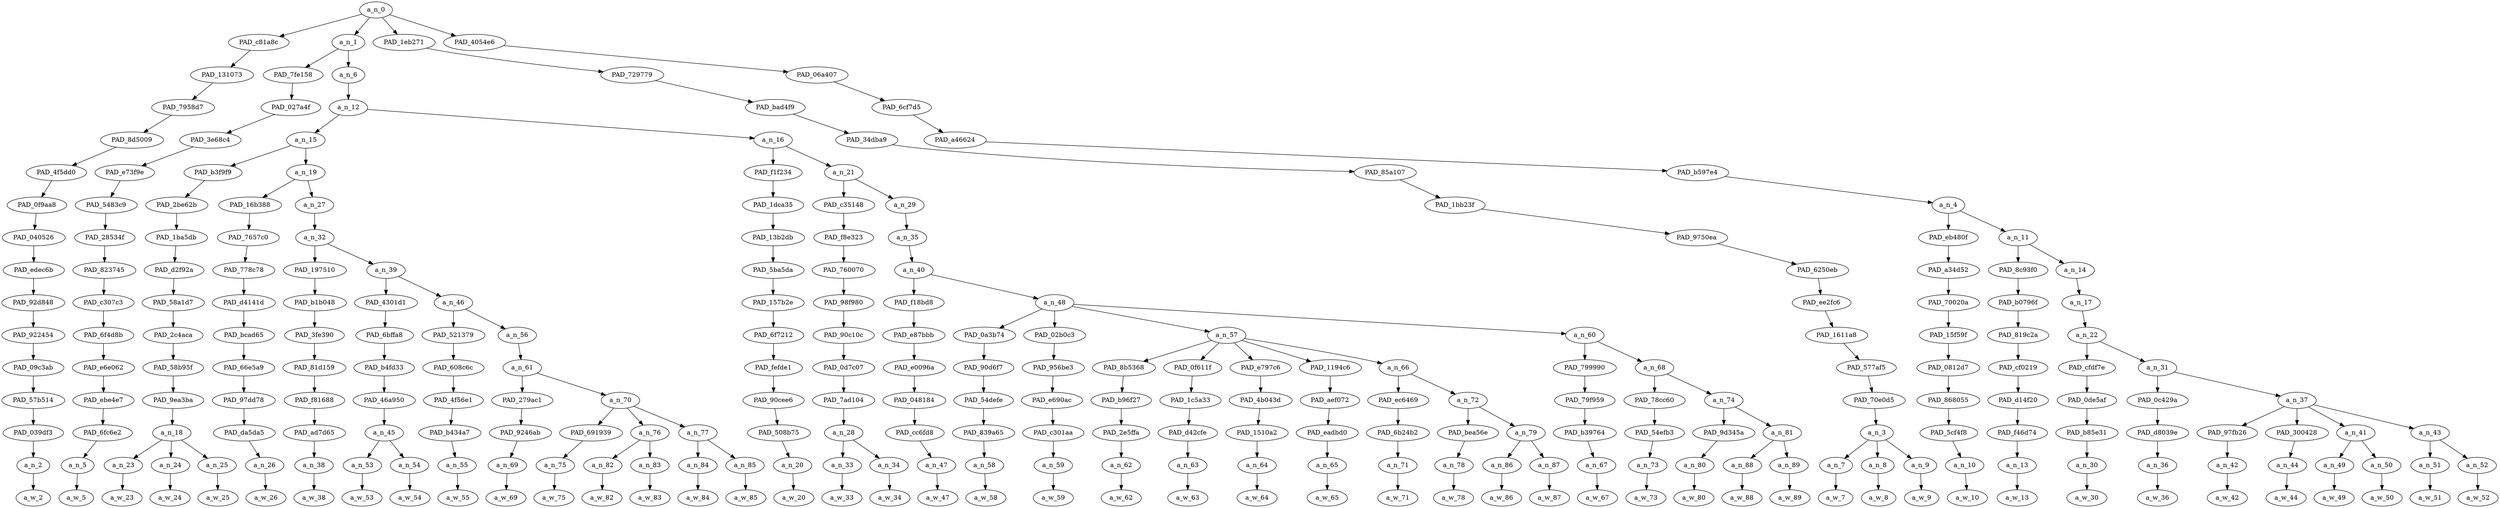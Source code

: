 strict digraph "" {
	a_n_0	[div_dir=-1,
		index=0,
		level=15,
		pos="28.577042643229166,15!",
		text_span="[0, 1, 2, 3, 4, 5, 6, 7, 8, 9, 10, 11, 12, 13, 14, 15, 16, 17, 18, 19, 20, 21, 22, 23, 24, 25, 26, 27, 28, 29, 30, 31, 32, 33, 34, \
35, 36, 37, 38, 39, 40, 41, 42, 43, 44, 45, 46, 47]",
		value=1.00000002];
	PAD_c81a8c	[div_dir=1,
		index=1,
		level=14,
		pos="34.0,14!",
		text_span="[34]",
		value=0.02004068];
	a_n_0 -> PAD_c81a8c;
	a_n_1	[div_dir=-1,
		index=0,
		level=14,
		pos="5.198795572916667,14!",
		text_span="[0, 1, 2, 3, 4, 5, 6, 7, 8, 9, 10, 11, 12, 13, 14, 15, 16, 17, 18, 19, 20, 21, 22, 23, 24, 25, 26, 27, 28, 29, 30, 31, 32, 33]",
		value=0.53122114];
	a_n_0 -> a_n_1;
	PAD_1eb271	[div_dir=-1,
		index=2,
		level=14,
		pos="36.0,14!",
		text_span="[35, 36, 37]",
		value=0.27942678];
	a_n_0 -> PAD_1eb271;
	PAD_4054e6	[div_dir=-1,
		index=3,
		level=14,
		pos="39.109375,14!",
		text_span="[38, 39, 40, 41, 42, 43, 44, 45, 46, 47]",
		value=0.16919299];
	a_n_0 -> PAD_4054e6;
	PAD_131073	[div_dir=1,
		index=2,
		level=13,
		pos="34.0,13!",
		text_span="[34]",
		value=0.02004068];
	PAD_c81a8c -> PAD_131073;
	PAD_7958d7	[div_dir=1,
		index=2,
		level=12,
		pos="34.0,12!",
		text_span="[34]",
		value=0.02004068];
	PAD_131073 -> PAD_7958d7;
	PAD_8d5009	[div_dir=1,
		index=3,
		level=11,
		pos="34.0,11!",
		text_span="[34]",
		value=0.02004068];
	PAD_7958d7 -> PAD_8d5009;
	PAD_4f5dd0	[div_dir=1,
		index=5,
		level=10,
		pos="34.0,10!",
		text_span="[34]",
		value=0.02004068];
	PAD_8d5009 -> PAD_4f5dd0;
	PAD_0f9aa8	[div_dir=1,
		index=7,
		level=9,
		pos="34.0,9!",
		text_span="[34]",
		value=0.02004068];
	PAD_4f5dd0 -> PAD_0f9aa8;
	PAD_040526	[div_dir=1,
		index=7,
		level=8,
		pos="34.0,8!",
		text_span="[34]",
		value=0.02004068];
	PAD_0f9aa8 -> PAD_040526;
	PAD_edec6b	[div_dir=1,
		index=8,
		level=7,
		pos="34.0,7!",
		text_span="[34]",
		value=0.02004068];
	PAD_040526 -> PAD_edec6b;
	PAD_92d848	[div_dir=1,
		index=10,
		level=6,
		pos="34.0,6!",
		text_span="[34]",
		value=0.02004068];
	PAD_edec6b -> PAD_92d848;
	PAD_922454	[div_dir=1,
		index=14,
		level=5,
		pos="34.0,5!",
		text_span="[34]",
		value=0.02004068];
	PAD_92d848 -> PAD_922454;
	PAD_09c3ab	[div_dir=1,
		index=19,
		level=4,
		pos="34.0,4!",
		text_span="[34]",
		value=0.02004068];
	PAD_922454 -> PAD_09c3ab;
	PAD_57b514	[div_dir=1,
		index=22,
		level=3,
		pos="34.0,3!",
		text_span="[34]",
		value=0.02004068];
	PAD_09c3ab -> PAD_57b514;
	PAD_039df3	[div_dir=1,
		index=26,
		level=2,
		pos="34.0,2!",
		text_span="[34]",
		value=0.02004068];
	PAD_57b514 -> PAD_039df3;
	a_n_2	[div_dir=1,
		index=34,
		level=1,
		pos="34.0,1!",
		text_span="[34]",
		value=0.02004068];
	PAD_039df3 -> a_n_2;
	a_w_2	[div_dir=0,
		index=34,
		level=0,
		pos="34,0!",
		text_span="[34]",
		value=will];
	a_n_2 -> a_w_2;
	PAD_7fe158	[div_dir=-1,
		index=0,
		level=13,
		pos="0.0,13!",
		text_span="[0]",
		value=0.03422652];
	a_n_1 -> PAD_7fe158;
	a_n_6	[div_dir=-1,
		index=1,
		level=13,
		pos="10.397591145833333,13!",
		text_span="[1, 2, 3, 4, 5, 6, 7, 8, 9, 10, 11, 12, 13, 14, 15, 16, 17, 18, 19, 20, 21, 22, 23, 24, 25, 26, 27, 28, 29, 30, 31, 32, 33]",
		value=0.49694201];
	a_n_1 -> a_n_6;
	PAD_027a4f	[div_dir=-1,
		index=0,
		level=12,
		pos="0.0,12!",
		text_span="[0]",
		value=0.03422652];
	PAD_7fe158 -> PAD_027a4f;
	PAD_3e68c4	[div_dir=-1,
		index=0,
		level=11,
		pos="0.0,11!",
		text_span="[0]",
		value=0.03422652];
	PAD_027a4f -> PAD_3e68c4;
	PAD_e73f9e	[div_dir=-1,
		index=0,
		level=10,
		pos="0.0,10!",
		text_span="[0]",
		value=0.03422652];
	PAD_3e68c4 -> PAD_e73f9e;
	PAD_5483c9	[div_dir=-1,
		index=0,
		level=9,
		pos="0.0,9!",
		text_span="[0]",
		value=0.03422652];
	PAD_e73f9e -> PAD_5483c9;
	PAD_28534f	[div_dir=-1,
		index=0,
		level=8,
		pos="0.0,8!",
		text_span="[0]",
		value=0.03422652];
	PAD_5483c9 -> PAD_28534f;
	PAD_823745	[div_dir=-1,
		index=0,
		level=7,
		pos="0.0,7!",
		text_span="[0]",
		value=0.03422652];
	PAD_28534f -> PAD_823745;
	PAD_c307c3	[div_dir=-1,
		index=0,
		level=6,
		pos="0.0,6!",
		text_span="[0]",
		value=0.03422652];
	PAD_823745 -> PAD_c307c3;
	PAD_6f4d8b	[div_dir=-1,
		index=0,
		level=5,
		pos="0.0,5!",
		text_span="[0]",
		value=0.03422652];
	PAD_c307c3 -> PAD_6f4d8b;
	PAD_e6e062	[div_dir=-1,
		index=0,
		level=4,
		pos="0.0,4!",
		text_span="[0]",
		value=0.03422652];
	PAD_6f4d8b -> PAD_e6e062;
	PAD_ebe4e7	[div_dir=-1,
		index=0,
		level=3,
		pos="0.0,3!",
		text_span="[0]",
		value=0.03422652];
	PAD_e6e062 -> PAD_ebe4e7;
	PAD_6fc6e2	[div_dir=-1,
		index=0,
		level=2,
		pos="0.0,2!",
		text_span="[0]",
		value=0.03422652];
	PAD_ebe4e7 -> PAD_6fc6e2;
	a_n_5	[div_dir=-1,
		index=0,
		level=1,
		pos="0.0,1!",
		text_span="[0]",
		value=0.03422652];
	PAD_6fc6e2 -> a_n_5;
	a_w_5	[div_dir=0,
		index=0,
		level=0,
		pos="0,0!",
		text_span="[0]",
		value="<user>"];
	a_n_5 -> a_w_5;
	a_n_12	[div_dir=-1,
		index=1,
		level=12,
		pos="10.397591145833333,12!",
		text_span="[1, 2, 3, 4, 5, 6, 7, 8, 9, 10, 11, 12, 13, 14, 15, 16, 17, 18, 19, 20, 21, 22, 23, 24, 25, 26, 27, 28, 29, 30, 31, 32, 33]",
		value=0.49689304];
	a_n_6 -> a_n_12;
	a_n_15	[div_dir=-1,
		index=1,
		level=11,
		pos="3.6041666666666665,11!",
		text_span="[1, 2, 3, 4, 5, 6, 7, 8, 9, 10, 11, 12, 13, 14]",
		value=0.27815458];
	a_n_12 -> a_n_15;
	a_n_16	[div_dir=-1,
		index=2,
		level=11,
		pos="17.191015625,11!",
		text_span="[15, 16, 17, 18, 19, 20, 21, 22, 23, 24, 25, 26, 27, 28, 29, 30, 31, 32, 33]",
		value=0.21868947];
	a_n_12 -> a_n_16;
	PAD_b3f9f9	[div_dir=-1,
		index=1,
		level=10,
		pos="2.0,10!",
		text_span="[1, 2, 3]",
		value=0.05408874];
	a_n_15 -> PAD_b3f9f9;
	a_n_19	[div_dir=-1,
		index=2,
		level=10,
		pos="5.208333333333333,10!",
		text_span="[4, 5, 6, 7, 8, 9, 10, 11, 12, 13, 14]",
		value=0.22402034];
	a_n_15 -> a_n_19;
	PAD_2be62b	[div_dir=-1,
		index=1,
		level=9,
		pos="2.0,9!",
		text_span="[1, 2, 3]",
		value=0.05408874];
	PAD_b3f9f9 -> PAD_2be62b;
	PAD_1ba5db	[div_dir=-1,
		index=1,
		level=8,
		pos="2.0,8!",
		text_span="[1, 2, 3]",
		value=0.05408874];
	PAD_2be62b -> PAD_1ba5db;
	PAD_d2f92a	[div_dir=-1,
		index=1,
		level=7,
		pos="2.0,7!",
		text_span="[1, 2, 3]",
		value=0.05408874];
	PAD_1ba5db -> PAD_d2f92a;
	PAD_58a1d7	[div_dir=-1,
		index=1,
		level=6,
		pos="2.0,6!",
		text_span="[1, 2, 3]",
		value=0.05408874];
	PAD_d2f92a -> PAD_58a1d7;
	PAD_2c4aca	[div_dir=-1,
		index=1,
		level=5,
		pos="2.0,5!",
		text_span="[1, 2, 3]",
		value=0.05408874];
	PAD_58a1d7 -> PAD_2c4aca;
	PAD_58b95f	[div_dir=-1,
		index=1,
		level=4,
		pos="2.0,4!",
		text_span="[1, 2, 3]",
		value=0.05408874];
	PAD_2c4aca -> PAD_58b95f;
	PAD_9ea3ba	[div_dir=-1,
		index=1,
		level=3,
		pos="2.0,3!",
		text_span="[1, 2, 3]",
		value=0.05408874];
	PAD_58b95f -> PAD_9ea3ba;
	a_n_18	[div_dir=-1,
		index=1,
		level=2,
		pos="2.0,2!",
		text_span="[1, 2, 3]",
		value=0.05408874];
	PAD_9ea3ba -> a_n_18;
	a_n_23	[div_dir=-1,
		index=1,
		level=1,
		pos="1.0,1!",
		text_span="[1]",
		value=0.01632339];
	a_n_18 -> a_n_23;
	a_n_24	[div_dir=-1,
		index=2,
		level=1,
		pos="2.0,1!",
		text_span="[2]",
		value=0.01688081];
	a_n_18 -> a_n_24;
	a_n_25	[div_dir=1,
		index=3,
		level=1,
		pos="3.0,1!",
		text_span="[3]",
		value=0.02082715];
	a_n_18 -> a_n_25;
	a_w_23	[div_dir=0,
		index=1,
		level=0,
		pos="1,0!",
		text_span="[1]",
		value=the];
	a_n_23 -> a_w_23;
	a_w_24	[div_dir=0,
		index=2,
		level=0,
		pos="2,0!",
		text_span="[2]",
		value=same];
	a_n_24 -> a_w_24;
	a_w_25	[div_dir=0,
		index=3,
		level=0,
		pos="3,0!",
		text_span="[3]",
		value=people];
	a_n_25 -> a_w_25;
	PAD_16b388	[div_dir=-1,
		index=2,
		level=9,
		pos="4.0,9!",
		text_span="[4]",
		value=0.01323793];
	a_n_19 -> PAD_16b388;
	a_n_27	[div_dir=-1,
		index=3,
		level=9,
		pos="6.416666666666666,9!",
		text_span="[5, 6, 7, 8, 9, 10, 11, 12, 13, 14]",
		value=0.21075920];
	a_n_19 -> a_n_27;
	PAD_7657c0	[div_dir=-1,
		index=2,
		level=8,
		pos="4.0,8!",
		text_span="[4]",
		value=0.01323793];
	PAD_16b388 -> PAD_7657c0;
	PAD_778c78	[div_dir=-1,
		index=2,
		level=7,
		pos="4.0,7!",
		text_span="[4]",
		value=0.01323793];
	PAD_7657c0 -> PAD_778c78;
	PAD_d4141d	[div_dir=-1,
		index=2,
		level=6,
		pos="4.0,6!",
		text_span="[4]",
		value=0.01323793];
	PAD_778c78 -> PAD_d4141d;
	PAD_bcad65	[div_dir=-1,
		index=2,
		level=5,
		pos="4.0,5!",
		text_span="[4]",
		value=0.01323793];
	PAD_d4141d -> PAD_bcad65;
	PAD_66e5a9	[div_dir=-1,
		index=2,
		level=4,
		pos="4.0,4!",
		text_span="[4]",
		value=0.01323793];
	PAD_bcad65 -> PAD_66e5a9;
	PAD_97dd78	[div_dir=-1,
		index=2,
		level=3,
		pos="4.0,3!",
		text_span="[4]",
		value=0.01323793];
	PAD_66e5a9 -> PAD_97dd78;
	PAD_da5da5	[div_dir=-1,
		index=2,
		level=2,
		pos="4.0,2!",
		text_span="[4]",
		value=0.01323793];
	PAD_97dd78 -> PAD_da5da5;
	a_n_26	[div_dir=-1,
		index=4,
		level=1,
		pos="4.0,1!",
		text_span="[4]",
		value=0.01323793];
	PAD_da5da5 -> a_n_26;
	a_w_26	[div_dir=0,
		index=4,
		level=0,
		pos="4,0!",
		text_span="[4]",
		value=who];
	a_n_26 -> a_w_26;
	a_n_32	[div_dir=-1,
		index=3,
		level=8,
		pos="6.416666666666666,8!",
		text_span="[5, 6, 7, 8, 9, 10, 11, 12, 13, 14]",
		value=0.21075193];
	a_n_27 -> a_n_32;
	PAD_197510	[div_dir=-1,
		index=3,
		level=7,
		pos="5.0,7!",
		text_span="[5]",
		value=0.02201901];
	a_n_32 -> PAD_197510;
	a_n_39	[div_dir=1,
		index=4,
		level=7,
		pos="7.833333333333333,7!",
		text_span="[6, 7, 8, 9, 10, 11, 12, 13, 14]",
		value=0.18872565];
	a_n_32 -> a_n_39;
	PAD_b1b048	[div_dir=-1,
		index=3,
		level=6,
		pos="5.0,6!",
		text_span="[5]",
		value=0.02201901];
	PAD_197510 -> PAD_b1b048;
	PAD_3fe390	[div_dir=-1,
		index=3,
		level=5,
		pos="5.0,5!",
		text_span="[5]",
		value=0.02201901];
	PAD_b1b048 -> PAD_3fe390;
	PAD_81d159	[div_dir=-1,
		index=3,
		level=4,
		pos="5.0,4!",
		text_span="[5]",
		value=0.02201901];
	PAD_3fe390 -> PAD_81d159;
	PAD_f81688	[div_dir=-1,
		index=3,
		level=3,
		pos="5.0,3!",
		text_span="[5]",
		value=0.02201901];
	PAD_81d159 -> PAD_f81688;
	PAD_ad7d65	[div_dir=-1,
		index=3,
		level=2,
		pos="5.0,2!",
		text_span="[5]",
		value=0.02201901];
	PAD_f81688 -> PAD_ad7d65;
	a_n_38	[div_dir=-1,
		index=5,
		level=1,
		pos="5.0,1!",
		text_span="[5]",
		value=0.02201901];
	PAD_ad7d65 -> a_n_38;
	a_w_38	[div_dir=0,
		index=5,
		level=0,
		pos="5,0!",
		text_span="[5]",
		value=defend];
	a_n_38 -> a_w_38;
	PAD_4301d1	[div_dir=1,
		index=4,
		level=6,
		pos="6.5,6!",
		text_span="[6, 7]",
		value=0.03554304];
	a_n_39 -> PAD_4301d1;
	a_n_46	[div_dir=1,
		index=5,
		level=6,
		pos="9.166666666666666,6!",
		text_span="[8, 9, 10, 11, 12, 13, 14]",
		value=0.15315936];
	a_n_39 -> a_n_46;
	PAD_6bffa8	[div_dir=1,
		index=4,
		level=5,
		pos="6.5,5!",
		text_span="[6, 7]",
		value=0.03554304];
	PAD_4301d1 -> PAD_6bffa8;
	PAD_b4fd33	[div_dir=1,
		index=4,
		level=4,
		pos="6.5,4!",
		text_span="[6, 7]",
		value=0.03554304];
	PAD_6bffa8 -> PAD_b4fd33;
	PAD_46a950	[div_dir=1,
		index=4,
		level=3,
		pos="6.5,3!",
		text_span="[6, 7]",
		value=0.03554304];
	PAD_b4fd33 -> PAD_46a950;
	a_n_45	[div_dir=1,
		index=4,
		level=2,
		pos="6.5,2!",
		text_span="[6, 7]",
		value=0.03554304];
	PAD_46a950 -> a_n_45;
	a_n_53	[div_dir=1,
		index=6,
		level=1,
		pos="6.0,1!",
		text_span="[6]",
		value=0.01133853];
	a_n_45 -> a_n_53;
	a_n_54	[div_dir=1,
		index=7,
		level=1,
		pos="7.0,1!",
		text_span="[7]",
		value=0.02418230];
	a_n_45 -> a_n_54;
	a_w_53	[div_dir=0,
		index=6,
		level=0,
		pos="6,0!",
		text_span="[6]",
		value=a];
	a_n_53 -> a_w_53;
	a_w_54	[div_dir=0,
		index=7,
		level=0,
		pos="7,0!",
		text_span="[7]",
		value=woman];
	a_n_54 -> a_w_54;
	PAD_521379	[div_dir=-1,
		index=5,
		level=5,
		pos="8.0,5!",
		text_span="[8]",
		value=0.01519769];
	a_n_46 -> PAD_521379;
	a_n_56	[div_dir=1,
		index=6,
		level=5,
		pos="10.333333333333332,5!",
		text_span="[9, 10, 11, 12, 13, 14]",
		value=0.13794621];
	a_n_46 -> a_n_56;
	PAD_608c6c	[div_dir=-1,
		index=5,
		level=4,
		pos="8.0,4!",
		text_span="[8]",
		value=0.01519769];
	PAD_521379 -> PAD_608c6c;
	PAD_4f56e1	[div_dir=-1,
		index=5,
		level=3,
		pos="8.0,3!",
		text_span="[8]",
		value=0.01519769];
	PAD_608c6c -> PAD_4f56e1;
	PAD_b434a7	[div_dir=-1,
		index=5,
		level=2,
		pos="8.0,2!",
		text_span="[8]",
		value=0.01519769];
	PAD_4f56e1 -> PAD_b434a7;
	a_n_55	[div_dir=-1,
		index=8,
		level=1,
		pos="8.0,1!",
		text_span="[8]",
		value=0.01519769];
	PAD_b434a7 -> a_n_55;
	a_w_55	[div_dir=0,
		index=8,
		level=0,
		pos="8,0!",
		text_span="[8]",
		value=right];
	a_n_55 -> a_w_55;
	a_n_61	[div_dir=1,
		index=6,
		level=4,
		pos="10.333333333333332,4!",
		text_span="[9, 10, 11, 12, 13, 14]",
		value=0.13791352];
	a_n_56 -> a_n_61;
	PAD_279ac1	[div_dir=-1,
		index=6,
		level=3,
		pos="9.0,3!",
		text_span="[9]",
		value=0.00948184];
	a_n_61 -> PAD_279ac1;
	a_n_70	[div_dir=1,
		index=7,
		level=3,
		pos="11.666666666666666,3!",
		text_span="[10, 11, 12, 13, 14]",
		value=0.12839899];
	a_n_61 -> a_n_70;
	PAD_9246ab	[div_dir=-1,
		index=6,
		level=2,
		pos="9.0,2!",
		text_span="[9]",
		value=0.00948184];
	PAD_279ac1 -> PAD_9246ab;
	a_n_69	[div_dir=-1,
		index=9,
		level=1,
		pos="9.0,1!",
		text_span="[9]",
		value=0.00948184];
	PAD_9246ab -> a_n_69;
	a_w_69	[div_dir=0,
		index=9,
		level=0,
		pos="9,0!",
		text_span="[9]",
		value=to];
	a_n_69 -> a_w_69;
	PAD_691939	[div_dir=-1,
		index=7,
		level=2,
		pos="10.0,2!",
		text_span="[10]",
		value=0.01603427];
	a_n_70 -> PAD_691939;
	a_n_76	[div_dir=-1,
		index=8,
		level=2,
		pos="11.5,2!",
		text_span="[11, 12]",
		value=0.05090131];
	a_n_70 -> a_n_76;
	a_n_77	[div_dir=1,
		index=9,
		level=2,
		pos="13.5,2!",
		text_span="[13, 14]",
		value=0.06142657];
	a_n_70 -> a_n_77;
	a_n_75	[div_dir=-1,
		index=10,
		level=1,
		pos="10.0,1!",
		text_span="[10]",
		value=0.01603427];
	PAD_691939 -> a_n_75;
	a_w_75	[div_dir=0,
		index=10,
		level=0,
		pos="10,0!",
		text_span="[10]",
		value=post];
	a_n_75 -> a_w_75;
	a_n_82	[div_dir=-1,
		index=11,
		level=1,
		pos="11.0,1!",
		text_span="[11]",
		value=0.01920776];
	a_n_76 -> a_n_82;
	a_n_83	[div_dir=1,
		index=12,
		level=1,
		pos="12.0,1!",
		text_span="[12]",
		value=0.03167318];
	a_n_76 -> a_n_83;
	a_w_82	[div_dir=0,
		index=11,
		level=0,
		pos="11,0!",
		text_span="[11]",
		value=ass];
	a_n_82 -> a_w_82;
	a_w_83	[div_dir=0,
		index=12,
		level=0,
		pos="12,0!",
		text_span="[12]",
		value=pics];
	a_n_83 -> a_w_83;
	a_n_84	[div_dir=-1,
		index=13,
		level=1,
		pos="13.0,1!",
		text_span="[13]",
		value=0.01245876];
	a_n_77 -> a_n_84;
	a_n_85	[div_dir=1,
		index=14,
		level=1,
		pos="14.0,1!",
		text_span="[14]",
		value=0.04887395];
	a_n_77 -> a_n_85;
	a_w_84	[div_dir=0,
		index=13,
		level=0,
		pos="13,0!",
		text_span="[13]",
		value=on];
	a_n_84 -> a_w_84;
	a_w_85	[div_dir=0,
		index=14,
		level=0,
		pos="14,0!",
		text_span="[14]",
		value=instagram];
	a_n_85 -> a_w_85;
	PAD_f1f234	[div_dir=-1,
		index=3,
		level=10,
		pos="15.0,10!",
		text_span="[15]",
		value=0.01224637];
	a_n_16 -> PAD_f1f234;
	a_n_21	[div_dir=-1,
		index=4,
		level=10,
		pos="19.38203125,10!",
		text_span="[16, 17, 18, 19, 20, 21, 22, 23, 24, 25, 26, 27, 28, 29, 30, 31, 32, 33]",
		value=0.20641788];
	a_n_16 -> a_n_21;
	PAD_1dca35	[div_dir=-1,
		index=4,
		level=9,
		pos="15.0,9!",
		text_span="[15]",
		value=0.01224637];
	PAD_f1f234 -> PAD_1dca35;
	PAD_13b2db	[div_dir=-1,
		index=4,
		level=8,
		pos="15.0,8!",
		text_span="[15]",
		value=0.01224637];
	PAD_1dca35 -> PAD_13b2db;
	PAD_5ba5da	[div_dir=-1,
		index=5,
		level=7,
		pos="15.0,7!",
		text_span="[15]",
		value=0.01224637];
	PAD_13b2db -> PAD_5ba5da;
	PAD_157b2e	[div_dir=-1,
		index=6,
		level=6,
		pos="15.0,6!",
		text_span="[15]",
		value=0.01224637];
	PAD_5ba5da -> PAD_157b2e;
	PAD_6f7212	[div_dir=-1,
		index=7,
		level=5,
		pos="15.0,5!",
		text_span="[15]",
		value=0.01224637];
	PAD_157b2e -> PAD_6f7212;
	PAD_fefde1	[div_dir=-1,
		index=7,
		level=4,
		pos="15.0,4!",
		text_span="[15]",
		value=0.01224637];
	PAD_6f7212 -> PAD_fefde1;
	PAD_90cee6	[div_dir=-1,
		index=8,
		level=3,
		pos="15.0,3!",
		text_span="[15]",
		value=0.01224637];
	PAD_fefde1 -> PAD_90cee6;
	PAD_508b75	[div_dir=-1,
		index=10,
		level=2,
		pos="15.0,2!",
		text_span="[15]",
		value=0.01224637];
	PAD_90cee6 -> PAD_508b75;
	a_n_20	[div_dir=-1,
		index=15,
		level=1,
		pos="15.0,1!",
		text_span="[15]",
		value=0.01224637];
	PAD_508b75 -> a_n_20;
	a_w_20	[div_dir=0,
		index=15,
		level=0,
		pos="15,0!",
		text_span="[15]",
		value=are];
	a_n_20 -> a_w_20;
	PAD_c35148	[div_dir=-1,
		index=5,
		level=9,
		pos="16.5,9!",
		text_span="[16, 17]",
		value=0.01933456];
	a_n_21 -> PAD_c35148;
	a_n_29	[div_dir=-1,
		index=6,
		level=9,
		pos="22.2640625,9!",
		text_span="[18, 19, 20, 21, 22, 23, 24, 25, 26, 27, 28, 29, 30, 31, 32, 33]",
		value=0.18706466];
	a_n_21 -> a_n_29;
	PAD_f8e323	[div_dir=-1,
		index=5,
		level=8,
		pos="16.5,8!",
		text_span="[16, 17]",
		value=0.01933456];
	PAD_c35148 -> PAD_f8e323;
	PAD_760070	[div_dir=-1,
		index=6,
		level=7,
		pos="16.5,7!",
		text_span="[16, 17]",
		value=0.01933456];
	PAD_f8e323 -> PAD_760070;
	PAD_98f980	[div_dir=-1,
		index=7,
		level=6,
		pos="16.5,6!",
		text_span="[16, 17]",
		value=0.01933456];
	PAD_760070 -> PAD_98f980;
	PAD_90c10c	[div_dir=-1,
		index=8,
		level=5,
		pos="16.5,5!",
		text_span="[16, 17]",
		value=0.01933456];
	PAD_98f980 -> PAD_90c10c;
	PAD_0d7c07	[div_dir=-1,
		index=8,
		level=4,
		pos="16.5,4!",
		text_span="[16, 17]",
		value=0.01933456];
	PAD_90c10c -> PAD_0d7c07;
	PAD_7ad104	[div_dir=-1,
		index=9,
		level=3,
		pos="16.5,3!",
		text_span="[16, 17]",
		value=0.01933456];
	PAD_0d7c07 -> PAD_7ad104;
	a_n_28	[div_dir=-1,
		index=11,
		level=2,
		pos="16.5,2!",
		text_span="[16, 17]",
		value=0.01933456];
	PAD_7ad104 -> a_n_28;
	a_n_33	[div_dir=-1,
		index=16,
		level=1,
		pos="16.0,1!",
		text_span="[16]",
		value=0.00895902];
	a_n_28 -> a_n_33;
	a_n_34	[div_dir=-1,
		index=17,
		level=1,
		pos="17.0,1!",
		text_span="[17]",
		value=0.01034797];
	a_n_28 -> a_n_34;
	a_w_33	[div_dir=0,
		index=16,
		level=0,
		pos="16,0!",
		text_span="[16]",
		value=the1];
	a_n_33 -> a_w_33;
	a_w_34	[div_dir=0,
		index=17,
		level=0,
		pos="17,0!",
		text_span="[17]",
		value=same1];
	a_n_34 -> a_w_34;
	a_n_35	[div_dir=-1,
		index=6,
		level=8,
		pos="22.2640625,8!",
		text_span="[18, 19, 20, 21, 22, 23, 24, 25, 26, 27, 28, 29, 30, 31, 32, 33]",
		value=0.18705428];
	a_n_29 -> a_n_35;
	a_n_40	[div_dir=-1,
		index=7,
		level=7,
		pos="22.2640625,7!",
		text_span="[18, 19, 20, 21, 22, 23, 24, 25, 26, 27, 28, 29, 30, 31, 32, 33]",
		value=0.18704389];
	a_n_35 -> a_n_40;
	PAD_f18bd8	[div_dir=-1,
		index=8,
		level=6,
		pos="18.0,6!",
		text_span="[18]",
		value=0.00739557];
	a_n_40 -> PAD_f18bd8;
	a_n_48	[div_dir=-1,
		index=9,
		level=6,
		pos="26.528125,6!",
		text_span="[19, 20, 21, 22, 23, 24, 25, 26, 27, 28, 29, 30, 31, 32, 33]",
		value=0.17963793];
	a_n_40 -> a_n_48;
	PAD_e87bbb	[div_dir=-1,
		index=9,
		level=5,
		pos="18.0,5!",
		text_span="[18]",
		value=0.00739557];
	PAD_f18bd8 -> PAD_e87bbb;
	PAD_e0096a	[div_dir=-1,
		index=9,
		level=4,
		pos="18.0,4!",
		text_span="[18]",
		value=0.00739557];
	PAD_e87bbb -> PAD_e0096a;
	PAD_048184	[div_dir=-1,
		index=10,
		level=3,
		pos="18.0,3!",
		text_span="[18]",
		value=0.00739557];
	PAD_e0096a -> PAD_048184;
	PAD_cc6fd8	[div_dir=-1,
		index=12,
		level=2,
		pos="18.0,2!",
		text_span="[18]",
		value=0.00739557];
	PAD_048184 -> PAD_cc6fd8;
	a_n_47	[div_dir=-1,
		index=18,
		level=1,
		pos="18.0,1!",
		text_span="[18]",
		value=0.00739557];
	PAD_cc6fd8 -> a_n_47;
	a_w_47	[div_dir=0,
		index=18,
		level=0,
		pos="18,0!",
		text_span="[18]",
		value=to1];
	a_n_47 -> a_w_47;
	PAD_0a3b74	[div_dir=-1,
		index=11,
		level=5,
		pos="27.0,5!",
		text_span="[27]",
		value=0.00898975];
	a_n_48 -> PAD_0a3b74;
	PAD_02b0c3	[div_dir=1,
		index=12,
		level=5,
		pos="28.0,5!",
		text_span="[28]",
		value=0.01289496];
	a_n_48 -> PAD_02b0c3;
	a_n_57	[div_dir=-1,
		index=10,
		level=5,
		pos="21.175,5!",
		text_span="[19, 20, 21, 22, 23, 24, 25, 26]",
		value=0.07106192];
	a_n_48 -> a_n_57;
	a_n_60	[div_dir=-1,
		index=13,
		level=5,
		pos="29.9375,5!",
		text_span="[29, 30, 31, 32, 33]",
		value=0.08668182];
	a_n_48 -> a_n_60;
	PAD_90d6f7	[div_dir=-1,
		index=15,
		level=4,
		pos="27.0,4!",
		text_span="[27]",
		value=0.00898975];
	PAD_0a3b74 -> PAD_90d6f7;
	PAD_54defe	[div_dir=-1,
		index=17,
		level=3,
		pos="27.0,3!",
		text_span="[27]",
		value=0.00898975];
	PAD_90d6f7 -> PAD_54defe;
	PAD_839a65	[div_dir=-1,
		index=20,
		level=2,
		pos="27.0,2!",
		text_span="[27]",
		value=0.00898975];
	PAD_54defe -> PAD_839a65;
	a_n_58	[div_dir=-1,
		index=27,
		level=1,
		pos="27.0,1!",
		text_span="[27]",
		value=0.00898975];
	PAD_839a65 -> a_n_58;
	a_w_58	[div_dir=0,
		index=27,
		level=0,
		pos="27,0!",
		text_span="[27]",
		value=and1];
	a_n_58 -> a_w_58;
	PAD_956be3	[div_dir=1,
		index=16,
		level=4,
		pos="28.0,4!",
		text_span="[28]",
		value=0.01289496];
	PAD_02b0c3 -> PAD_956be3;
	PAD_e690ac	[div_dir=1,
		index=18,
		level=3,
		pos="28.0,3!",
		text_span="[28]",
		value=0.01289496];
	PAD_956be3 -> PAD_e690ac;
	PAD_c301aa	[div_dir=1,
		index=21,
		level=2,
		pos="28.0,2!",
		text_span="[28]",
		value=0.01289496];
	PAD_e690ac -> PAD_c301aa;
	a_n_59	[div_dir=1,
		index=28,
		level=1,
		pos="28.0,1!",
		text_span="[28]",
		value=0.01289496];
	PAD_c301aa -> a_n_59;
	a_w_59	[div_dir=0,
		index=28,
		level=0,
		pos="28,0!",
		text_span="[28]",
		value=suddenly];
	a_n_59 -> a_w_59;
	PAD_8b5368	[div_dir=1,
		index=10,
		level=4,
		pos="19.0,4!",
		text_span="[19]",
		value=0.00958522];
	a_n_57 -> PAD_8b5368;
	PAD_0f611f	[div_dir=-1,
		index=11,
		level=4,
		pos="20.0,4!",
		text_span="[20]",
		value=0.00801872];
	a_n_57 -> PAD_0f611f;
	PAD_e797c6	[div_dir=1,
		index=12,
		level=4,
		pos="21.0,4!",
		text_span="[21]",
		value=0.00965603];
	a_n_57 -> PAD_e797c6;
	PAD_1194c6	[div_dir=-1,
		index=13,
		level=4,
		pos="22.0,4!",
		text_span="[22]",
		value=0.00907555];
	a_n_57 -> PAD_1194c6;
	a_n_66	[div_dir=-1,
		index=14,
		level=4,
		pos="23.875,4!",
		text_span="[23, 24, 25, 26]",
		value=0.03471514];
	a_n_57 -> a_n_66;
	PAD_b96f27	[div_dir=1,
		index=11,
		level=3,
		pos="19.0,3!",
		text_span="[19]",
		value=0.00958522];
	PAD_8b5368 -> PAD_b96f27;
	PAD_2e5ffa	[div_dir=1,
		index=13,
		level=2,
		pos="19.0,2!",
		text_span="[19]",
		value=0.00958522];
	PAD_b96f27 -> PAD_2e5ffa;
	a_n_62	[div_dir=1,
		index=19,
		level=1,
		pos="19.0,1!",
		text_span="[19]",
		value=0.00958522];
	PAD_2e5ffa -> a_n_62;
	a_w_62	[div_dir=0,
		index=19,
		level=0,
		pos="19,0!",
		text_span="[19]",
		value=try];
	a_n_62 -> a_w_62;
	PAD_1c5a33	[div_dir=-1,
		index=12,
		level=3,
		pos="20.0,3!",
		text_span="[20]",
		value=0.00801872];
	PAD_0f611f -> PAD_1c5a33;
	PAD_d42cfe	[div_dir=-1,
		index=14,
		level=2,
		pos="20.0,2!",
		text_span="[20]",
		value=0.00801872];
	PAD_1c5a33 -> PAD_d42cfe;
	a_n_63	[div_dir=-1,
		index=20,
		level=1,
		pos="20.0,1!",
		text_span="[20]",
		value=0.00801872];
	PAD_d42cfe -> a_n_63;
	a_w_63	[div_dir=0,
		index=20,
		level=0,
		pos="20,0!",
		text_span="[20]",
		value=and];
	a_n_63 -> a_w_63;
	PAD_4b043d	[div_dir=1,
		index=13,
		level=3,
		pos="21.0,3!",
		text_span="[21]",
		value=0.00965603];
	PAD_e797c6 -> PAD_4b043d;
	PAD_1510a2	[div_dir=1,
		index=15,
		level=2,
		pos="21.0,2!",
		text_span="[21]",
		value=0.00965603];
	PAD_4b043d -> PAD_1510a2;
	a_n_64	[div_dir=1,
		index=21,
		level=1,
		pos="21.0,1!",
		text_span="[21]",
		value=0.00965603];
	PAD_1510a2 -> a_n_64;
	a_w_64	[div_dir=0,
		index=21,
		level=0,
		pos="21,0!",
		text_span="[21]",
		value=push];
	a_n_64 -> a_w_64;
	PAD_aef072	[div_dir=-1,
		index=14,
		level=3,
		pos="22.0,3!",
		text_span="[22]",
		value=0.00907555];
	PAD_1194c6 -> PAD_aef072;
	PAD_eadbd0	[div_dir=-1,
		index=16,
		level=2,
		pos="22.0,2!",
		text_span="[22]",
		value=0.00907555];
	PAD_aef072 -> PAD_eadbd0;
	a_n_65	[div_dir=-1,
		index=22,
		level=1,
		pos="22.0,1!",
		text_span="[22]",
		value=0.00907555];
	PAD_eadbd0 -> a_n_65;
	a_w_65	[div_dir=0,
		index=22,
		level=0,
		pos="22,0!",
		text_span="[22]",
		value=them];
	a_n_65 -> a_w_65;
	PAD_ec6469	[div_dir=-1,
		index=15,
		level=3,
		pos="23.0,3!",
		text_span="[23]",
		value=0.00698360];
	a_n_66 -> PAD_ec6469;
	a_n_72	[div_dir=1,
		index=16,
		level=3,
		pos="24.75,3!",
		text_span="[24, 25, 26]",
		value=0.02772894];
	a_n_66 -> a_n_72;
	PAD_6b24b2	[div_dir=-1,
		index=17,
		level=2,
		pos="23.0,2!",
		text_span="[23]",
		value=0.00698360];
	PAD_ec6469 -> PAD_6b24b2;
	a_n_71	[div_dir=-1,
		index=23,
		level=1,
		pos="23.0,1!",
		text_span="[23]",
		value=0.00698360];
	PAD_6b24b2 -> a_n_71;
	a_w_71	[div_dir=0,
		index=23,
		level=0,
		pos="23,0!",
		text_span="[23]",
		value=out];
	a_n_71 -> a_w_71;
	PAD_bea56e	[div_dir=-1,
		index=18,
		level=2,
		pos="24.0,2!",
		text_span="[24]",
		value=0.00610415];
	a_n_72 -> PAD_bea56e;
	a_n_79	[div_dir=1,
		index=19,
		level=2,
		pos="25.5,2!",
		text_span="[25, 26]",
		value=0.02161772];
	a_n_72 -> a_n_79;
	a_n_78	[div_dir=-1,
		index=24,
		level=1,
		pos="24.0,1!",
		text_span="[24]",
		value=0.00610415];
	PAD_bea56e -> a_n_78;
	a_w_78	[div_dir=0,
		index=24,
		level=0,
		pos="24,0!",
		text_span="[24]",
		value=of];
	a_n_78 -> a_w_78;
	a_n_86	[div_dir=1,
		index=25,
		level=1,
		pos="25.0,1!",
		text_span="[25]",
		value=0.00756273];
	a_n_79 -> a_n_86;
	a_n_87	[div_dir=1,
		index=26,
		level=1,
		pos="26.0,1!",
		text_span="[26]",
		value=0.01404396];
	a_n_79 -> a_n_87;
	a_w_86	[div_dir=0,
		index=25,
		level=0,
		pos="25,0!",
		text_span="[25]",
		value=a1];
	a_n_86 -> a_w_86;
	a_w_87	[div_dir=0,
		index=26,
		level=0,
		pos="26,0!",
		text_span="[26]",
		value=job];
	a_n_87 -> a_w_87;
	PAD_799990	[div_dir=-1,
		index=17,
		level=4,
		pos="29.0,4!",
		text_span="[29]",
		value=0.01234789];
	a_n_60 -> PAD_799990;
	a_n_68	[div_dir=-1,
		index=18,
		level=4,
		pos="30.875,4!",
		text_span="[30, 31, 32, 33]",
		value=0.07432451];
	a_n_60 -> a_n_68;
	PAD_79f959	[div_dir=-1,
		index=19,
		level=3,
		pos="29.0,3!",
		text_span="[29]",
		value=0.01234789];
	PAD_799990 -> PAD_79f959;
	PAD_b39764	[div_dir=-1,
		index=22,
		level=2,
		pos="29.0,2!",
		text_span="[29]",
		value=0.01234789];
	PAD_79f959 -> PAD_b39764;
	a_n_67	[div_dir=-1,
		index=29,
		level=1,
		pos="29.0,1!",
		text_span="[29]",
		value=0.01234789];
	PAD_b39764 -> a_n_67;
	a_w_67	[div_dir=0,
		index=29,
		level=0,
		pos="29,0!",
		text_span="[29]",
		value=say];
	a_n_67 -> a_w_67;
	PAD_78cc60	[div_dir=-1,
		index=20,
		level=3,
		pos="30.0,3!",
		text_span="[30]",
		value=0.01006303];
	a_n_68 -> PAD_78cc60;
	a_n_74	[div_dir=1,
		index=21,
		level=3,
		pos="31.75,3!",
		text_span="[31, 32, 33]",
		value=0.06425694];
	a_n_68 -> a_n_74;
	PAD_54efb3	[div_dir=-1,
		index=23,
		level=2,
		pos="30.0,2!",
		text_span="[30]",
		value=0.01006303];
	PAD_78cc60 -> PAD_54efb3;
	a_n_73	[div_dir=-1,
		index=30,
		level=1,
		pos="30.0,1!",
		text_span="[30]",
		value=0.01006303];
	PAD_54efb3 -> a_n_73;
	a_w_73	[div_dir=0,
		index=30,
		level=0,
		pos="30,0!",
		text_span="[30]",
		value=it];
	a_n_73 -> a_w_73;
	PAD_9d345a	[div_dir=-1,
		index=24,
		level=2,
		pos="31.0,2!",
		text_span="[31]",
		value=0.03914864];
	a_n_74 -> PAD_9d345a;
	a_n_81	[div_dir=1,
		index=25,
		level=2,
		pos="32.5,2!",
		text_span="[32, 33]",
		value=0.02509506];
	a_n_74 -> a_n_81;
	a_n_80	[div_dir=-1,
		index=31,
		level=1,
		pos="31.0,1!",
		text_span="[31]",
		value=0.03914864];
	PAD_9d345a -> a_n_80;
	a_w_80	[div_dir=0,
		index=31,
		level=0,
		pos="31,0!",
		text_span="[31]",
		value=degrading];
	a_n_80 -> a_w_80;
	a_n_88	[div_dir=1,
		index=32,
		level=1,
		pos="32.0,1!",
		text_span="[32]",
		value=0.00791241];
	a_n_81 -> a_n_88;
	a_n_89	[div_dir=1,
		index=33,
		level=1,
		pos="33.0,1!",
		text_span="[33]",
		value=0.01710340];
	a_n_81 -> a_n_89;
	a_w_88	[div_dir=0,
		index=32,
		level=0,
		pos="32,0!",
		text_span="[32]",
		value=to2];
	a_n_88 -> a_w_88;
	a_w_89	[div_dir=0,
		index=33,
		level=0,
		pos="33,0!",
		text_span="[33]",
		value=them1];
	a_n_89 -> a_w_89;
	PAD_729779	[div_dir=-1,
		index=3,
		level=13,
		pos="36.0,13!",
		text_span="[35, 36, 37]",
		value=0.27942678];
	PAD_1eb271 -> PAD_729779;
	PAD_bad4f9	[div_dir=-1,
		index=3,
		level=12,
		pos="36.0,12!",
		text_span="[35, 36, 37]",
		value=0.27942678];
	PAD_729779 -> PAD_bad4f9;
	PAD_34dba9	[div_dir=-1,
		index=4,
		level=11,
		pos="36.0,11!",
		text_span="[35, 36, 37]",
		value=0.27942678];
	PAD_bad4f9 -> PAD_34dba9;
	PAD_85a107	[div_dir=-1,
		index=6,
		level=10,
		pos="36.0,10!",
		text_span="[35, 36, 37]",
		value=0.27942678];
	PAD_34dba9 -> PAD_85a107;
	PAD_1bb23f	[div_dir=-1,
		index=8,
		level=9,
		pos="36.0,9!",
		text_span="[35, 36, 37]",
		value=0.27942678];
	PAD_85a107 -> PAD_1bb23f;
	PAD_9750ea	[div_dir=-1,
		index=8,
		level=8,
		pos="36.0,8!",
		text_span="[35, 36, 37]",
		value=0.27942678];
	PAD_1bb23f -> PAD_9750ea;
	PAD_6250eb	[div_dir=-1,
		index=9,
		level=7,
		pos="36.0,7!",
		text_span="[35, 36, 37]",
		value=0.27942678];
	PAD_9750ea -> PAD_6250eb;
	PAD_ee2fc6	[div_dir=-1,
		index=11,
		level=6,
		pos="36.0,6!",
		text_span="[35, 36, 37]",
		value=0.27942678];
	PAD_6250eb -> PAD_ee2fc6;
	PAD_1611a8	[div_dir=-1,
		index=15,
		level=5,
		pos="36.0,5!",
		text_span="[35, 36, 37]",
		value=0.27942678];
	PAD_ee2fc6 -> PAD_1611a8;
	PAD_577af5	[div_dir=-1,
		index=20,
		level=4,
		pos="36.0,4!",
		text_span="[35, 36, 37]",
		value=0.27942678];
	PAD_1611a8 -> PAD_577af5;
	PAD_70e0d5	[div_dir=-1,
		index=23,
		level=3,
		pos="36.0,3!",
		text_span="[35, 36, 37]",
		value=0.27942678];
	PAD_577af5 -> PAD_70e0d5;
	a_n_3	[div_dir=-1,
		index=27,
		level=2,
		pos="36.0,2!",
		text_span="[35, 36, 37]",
		value=0.27942678];
	PAD_70e0d5 -> a_n_3;
	a_n_7	[div_dir=-1,
		index=35,
		level=1,
		pos="35.0,1!",
		text_span="[35]",
		value=0.03020464];
	a_n_3 -> a_n_7;
	a_n_8	[div_dir=1,
		index=36,
		level=1,
		pos="36.0,1!",
		text_span="[36]",
		value=0.05682050];
	a_n_3 -> a_n_8;
	a_n_9	[div_dir=-1,
		index=37,
		level=1,
		pos="37.0,1!",
		text_span="[37]",
		value=0.19213776];
	a_n_3 -> a_n_9;
	a_w_7	[div_dir=0,
		index=35,
		level=0,
		pos="35,0!",
		text_span="[35]",
		value=you];
	a_n_7 -> a_w_7;
	a_w_8	[div_dir=0,
		index=36,
		level=0,
		pos="36,0!",
		text_span="[36]",
		value=ugly];
	a_n_8 -> a_w_8;
	a_w_9	[div_dir=0,
		index=37,
		level=0,
		pos="37,0!",
		text_span="[37]",
		value=dykes];
	a_n_9 -> a_w_9;
	PAD_06a407	[div_dir=-1,
		index=4,
		level=13,
		pos="39.109375,13!",
		text_span="[38, 39, 40, 41, 42, 43, 44, 45, 46, 47]",
		value=0.16919299];
	PAD_4054e6 -> PAD_06a407;
	PAD_6cf7d5	[div_dir=-1,
		index=4,
		level=12,
		pos="39.109375,12!",
		text_span="[38, 39, 40, 41, 42, 43, 44, 45, 46, 47]",
		value=0.16919299];
	PAD_06a407 -> PAD_6cf7d5;
	PAD_a46624	[div_dir=-1,
		index=5,
		level=11,
		pos="39.109375,11!",
		text_span="[38, 39, 40, 41, 42, 43, 44, 45, 46, 47]",
		value=0.16919299];
	PAD_6cf7d5 -> PAD_a46624;
	PAD_b597e4	[div_dir=-1,
		index=7,
		level=10,
		pos="39.109375,10!",
		text_span="[38, 39, 40, 41, 42, 43, 44, 45, 46, 47]",
		value=0.16919299];
	PAD_a46624 -> PAD_b597e4;
	a_n_4	[div_dir=-1,
		index=9,
		level=9,
		pos="39.109375,9!",
		text_span="[38, 39, 40, 41, 42, 43, 44, 45, 46, 47]",
		value=0.16919299];
	PAD_b597e4 -> a_n_4;
	PAD_eb480f	[div_dir=-1,
		index=9,
		level=8,
		pos="38.0,8!",
		text_span="[38]",
		value=0.02447091];
	a_n_4 -> PAD_eb480f;
	a_n_11	[div_dir=1,
		index=10,
		level=8,
		pos="40.21875,8!",
		text_span="[39, 40, 41, 42, 43, 44, 45, 46, 47]",
		value=0.14471008];
	a_n_4 -> a_n_11;
	PAD_a34d52	[div_dir=-1,
		index=10,
		level=7,
		pos="38.0,7!",
		text_span="[38]",
		value=0.02447091];
	PAD_eb480f -> PAD_a34d52;
	PAD_70020a	[div_dir=-1,
		index=12,
		level=6,
		pos="38.0,6!",
		text_span="[38]",
		value=0.02447091];
	PAD_a34d52 -> PAD_70020a;
	PAD_15f59f	[div_dir=-1,
		index=16,
		level=5,
		pos="38.0,5!",
		text_span="[38]",
		value=0.02447091];
	PAD_70020a -> PAD_15f59f;
	PAD_0812d7	[div_dir=-1,
		index=21,
		level=4,
		pos="38.0,4!",
		text_span="[38]",
		value=0.02447091];
	PAD_15f59f -> PAD_0812d7;
	PAD_868055	[div_dir=-1,
		index=24,
		level=3,
		pos="38.0,3!",
		text_span="[38]",
		value=0.02447091];
	PAD_0812d7 -> PAD_868055;
	PAD_5cf4f8	[div_dir=-1,
		index=28,
		level=2,
		pos="38.0,2!",
		text_span="[38]",
		value=0.02447091];
	PAD_868055 -> PAD_5cf4f8;
	a_n_10	[div_dir=-1,
		index=38,
		level=1,
		pos="38.0,1!",
		text_span="[38]",
		value=0.02447091];
	PAD_5cf4f8 -> a_n_10;
	a_w_10	[div_dir=0,
		index=38,
		level=0,
		pos="38,0!",
		text_span="[38]",
		value=pick];
	a_n_10 -> a_w_10;
	PAD_8c93f0	[div_dir=1,
		index=11,
		level=7,
		pos="39.0,7!",
		text_span="[39]",
		value=0.01494416];
	a_n_11 -> PAD_8c93f0;
	a_n_14	[div_dir=1,
		index=12,
		level=7,
		pos="41.4375,7!",
		text_span="[40, 41, 42, 43, 44, 45, 46, 47]",
		value=0.12974622];
	a_n_11 -> a_n_14;
	PAD_b0796f	[div_dir=1,
		index=13,
		level=6,
		pos="39.0,6!",
		text_span="[39]",
		value=0.01494416];
	PAD_8c93f0 -> PAD_b0796f;
	PAD_819c2a	[div_dir=1,
		index=17,
		level=5,
		pos="39.0,5!",
		text_span="[39]",
		value=0.01494416];
	PAD_b0796f -> PAD_819c2a;
	PAD_cf0219	[div_dir=1,
		index=22,
		level=4,
		pos="39.0,4!",
		text_span="[39]",
		value=0.01494416];
	PAD_819c2a -> PAD_cf0219;
	PAD_d14f20	[div_dir=1,
		index=25,
		level=3,
		pos="39.0,3!",
		text_span="[39]",
		value=0.01494416];
	PAD_cf0219 -> PAD_d14f20;
	PAD_f46d74	[div_dir=1,
		index=29,
		level=2,
		pos="39.0,2!",
		text_span="[39]",
		value=0.01494416];
	PAD_d14f20 -> PAD_f46d74;
	a_n_13	[div_dir=1,
		index=39,
		level=1,
		pos="39.0,1!",
		text_span="[39]",
		value=0.01494416];
	PAD_f46d74 -> a_n_13;
	a_w_13	[div_dir=0,
		index=39,
		level=0,
		pos="39,0!",
		text_span="[39]",
		value=something];
	a_n_13 -> a_w_13;
	a_n_17	[div_dir=1,
		index=14,
		level=6,
		pos="41.4375,6!",
		text_span="[40, 41, 42, 43, 44, 45, 46, 47]",
		value=0.12974271];
	a_n_14 -> a_n_17;
	a_n_22	[div_dir=1,
		index=18,
		level=5,
		pos="41.4375,5!",
		text_span="[40, 41, 42, 43, 44, 45, 46, 47]",
		value=0.12973920];
	a_n_17 -> a_n_22;
	PAD_cfdf7e	[div_dir=-1,
		index=23,
		level=4,
		pos="40.0,4!",
		text_span="[40]",
		value=0.00875468];
	a_n_22 -> PAD_cfdf7e;
	a_n_31	[div_dir=1,
		index=24,
		level=4,
		pos="42.875,4!",
		text_span="[41, 42, 43, 44, 45, 46, 47]",
		value=0.12098101];
	a_n_22 -> a_n_31;
	PAD_0de5af	[div_dir=-1,
		index=26,
		level=3,
		pos="40.0,3!",
		text_span="[40]",
		value=0.00875468];
	PAD_cfdf7e -> PAD_0de5af;
	PAD_b85e31	[div_dir=-1,
		index=30,
		level=2,
		pos="40.0,2!",
		text_span="[40]",
		value=0.00875468];
	PAD_0de5af -> PAD_b85e31;
	a_n_30	[div_dir=-1,
		index=40,
		level=1,
		pos="40.0,1!",
		text_span="[40]",
		value=0.00875468];
	PAD_b85e31 -> a_n_30;
	a_w_30	[div_dir=0,
		index=40,
		level=0,
		pos="40,0!",
		text_span="[40]",
		value=to3];
	a_n_30 -> a_w_30;
	PAD_0c429a	[div_dir=-1,
		index=27,
		level=3,
		pos="41.0,3!",
		text_span="[41]",
		value=0.00904502];
	a_n_31 -> PAD_0c429a;
	a_n_37	[div_dir=1,
		index=28,
		level=3,
		pos="44.75,3!",
		text_span="[42, 43, 44, 45, 46, 47]",
		value=0.11193042];
	a_n_31 -> a_n_37;
	PAD_d8039e	[div_dir=-1,
		index=31,
		level=2,
		pos="41.0,2!",
		text_span="[41]",
		value=0.00904502];
	PAD_0c429a -> PAD_d8039e;
	a_n_36	[div_dir=-1,
		index=41,
		level=1,
		pos="41.0,1!",
		text_span="[41]",
		value=0.00904502];
	PAD_d8039e -> a_n_36;
	a_w_36	[div_dir=0,
		index=41,
		level=0,
		pos="41,0!",
		text_span="[41]",
		value=be];
	a_n_36 -> a_w_36;
	PAD_97fb26	[div_dir=1,
		index=33,
		level=2,
		pos="44.0,2!",
		text_span="[44]",
		value=0.01240792];
	a_n_37 -> PAD_97fb26;
	PAD_300428	[div_dir=1,
		index=35,
		level=2,
		pos="47.0,2!",
		text_span="[47]",
		value=0.01478783];
	a_n_37 -> PAD_300428;
	a_n_41	[div_dir=-1,
		index=32,
		level=2,
		pos="42.5,2!",
		text_span="[42, 43]",
		value=0.04370361];
	a_n_37 -> a_n_41;
	a_n_43	[div_dir=-1,
		index=34,
		level=2,
		pos="45.5,2!",
		text_span="[45, 46]",
		value=0.04101930];
	a_n_37 -> a_n_43;
	a_n_42	[div_dir=1,
		index=44,
		level=1,
		pos="44.0,1!",
		text_span="[44]",
		value=0.01240792];
	PAD_97fb26 -> a_n_42;
	a_w_42	[div_dir=0,
		index=44,
		level=0,
		pos="44,0!",
		text_span="[44]",
		value=and2];
	a_n_42 -> a_w_42;
	a_n_44	[div_dir=1,
		index=47,
		level=1,
		pos="47.0,1!",
		text_span="[47]",
		value=0.01478783];
	PAD_300428 -> a_n_44;
	a_w_44	[div_dir=0,
		index=47,
		level=0,
		pos="47,0!",
		text_span="[47]",
		value=it1];
	a_n_44 -> a_w_44;
	a_n_49	[div_dir=1,
		index=42,
		level=1,
		pos="42.0,1!",
		text_span="[42]",
		value=0.01893442];
	a_n_41 -> a_n_49;
	a_n_50	[div_dir=-1,
		index=43,
		level=1,
		pos="43.0,1!",
		text_span="[43]",
		value=0.02473992];
	a_n_41 -> a_n_50;
	a_w_49	[div_dir=0,
		index=42,
		level=0,
		pos="42,0!",
		text_span="[42]",
		value=offended];
	a_n_49 -> a_w_49;
	a_w_50	[div_dir=0,
		index=43,
		level=0,
		pos="43,0!",
		text_span="[43]",
		value=by];
	a_n_50 -> a_w_50;
	a_n_51	[div_dir=-1,
		index=45,
		level=1,
		pos="45.0,1!",
		text_span="[45]",
		value=0.01870049];
	a_n_43 -> a_n_51;
	a_n_52	[div_dir=1,
		index=46,
		level=1,
		pos="46.0,1!",
		text_span="[46]",
		value=0.02226535];
	a_n_43 -> a_n_52;
	a_w_51	[div_dir=0,
		index=45,
		level=0,
		pos="45,0!",
		text_span="[45]",
		value=stick];
	a_n_51 -> a_w_51;
	a_w_52	[div_dir=0,
		index=46,
		level=0,
		pos="46,0!",
		text_span="[46]",
		value=with];
	a_n_52 -> a_w_52;
}
